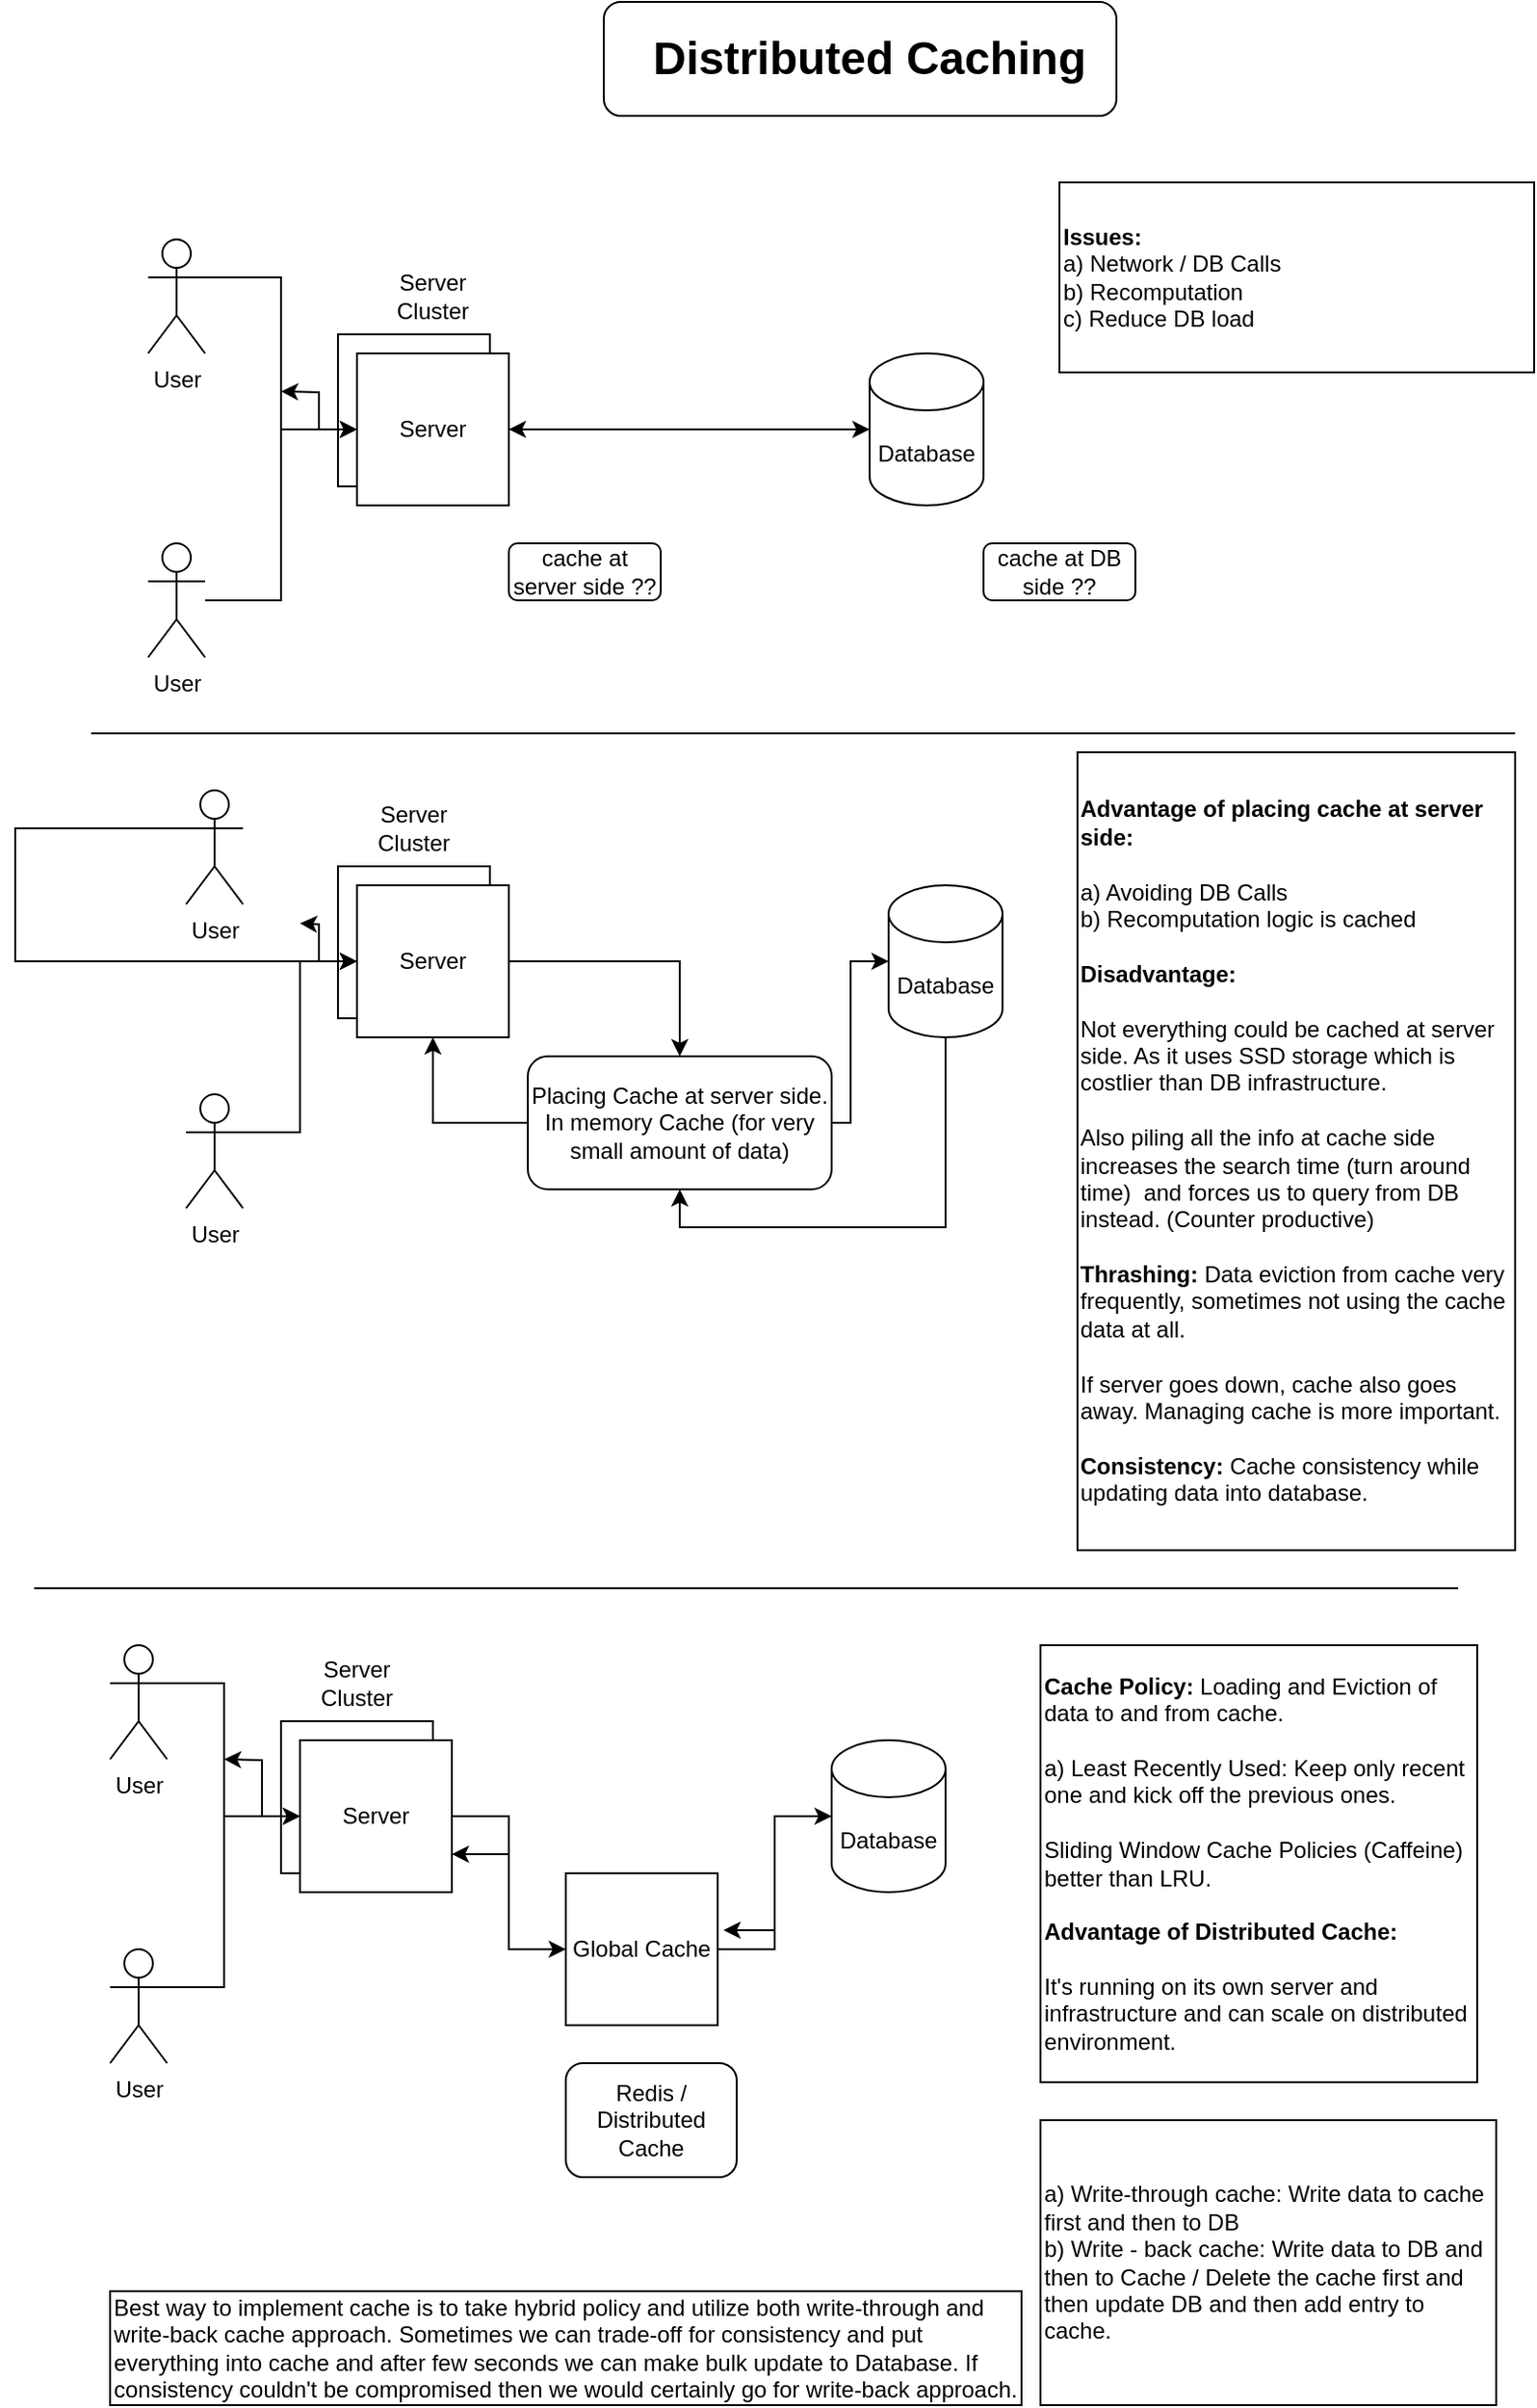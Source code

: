 <mxfile version="15.0.2" type="github">
  <diagram id="5Q_dg1NMchVN03lZyIw9" name="Page-1">
    <mxGraphModel dx="1667" dy="594" grid="1" gridSize="10" guides="1" tooltips="1" connect="1" arrows="1" fold="1" page="1" pageScale="1" pageWidth="850" pageHeight="1100" math="0" shadow="0">
      <root>
        <mxCell id="0" />
        <mxCell id="1" parent="0" />
        <mxCell id="hCv59OU6eYEf9Tw23_Wt-66" value="" style="whiteSpace=wrap;html=1;aspect=fixed;" parent="1" vertex="1">
          <mxGeometry x="160" y="920" width="80" height="80" as="geometry" />
        </mxCell>
        <mxCell id="hCv59OU6eYEf9Tw23_Wt-61" value="" style="whiteSpace=wrap;html=1;aspect=fixed;" parent="1" vertex="1">
          <mxGeometry x="190" y="190" width="80" height="80" as="geometry" />
        </mxCell>
        <mxCell id="hCv59OU6eYEf9Tw23_Wt-60" value="" style="whiteSpace=wrap;html=1;aspect=fixed;" parent="1" vertex="1">
          <mxGeometry x="190" y="470" width="80" height="80" as="geometry" />
        </mxCell>
        <mxCell id="hCv59OU6eYEf9Tw23_Wt-33" value="&lt;b&gt;Issues:&lt;/b&gt;&lt;br&gt;&lt;span&gt;a) Network / DB Calls&lt;/span&gt;&lt;br&gt;&lt;span&gt;b) Recomputation&lt;/span&gt;&lt;br&gt;&lt;span&gt;c) Reduce DB load&lt;/span&gt;" style="rounded=0;whiteSpace=wrap;html=1;align=left;" parent="1" vertex="1">
          <mxGeometry x="570" y="110" width="250" height="100" as="geometry" />
        </mxCell>
        <mxCell id="hCv59OU6eYEf9Tw23_Wt-2" value="" style="rounded=1;whiteSpace=wrap;html=1;" parent="1" vertex="1">
          <mxGeometry x="330" y="15" width="270" height="60" as="geometry" />
        </mxCell>
        <mxCell id="hCv59OU6eYEf9Tw23_Wt-1" value="&lt;h1&gt;Distributed Caching&lt;/h1&gt;" style="text;html=1;strokeColor=none;fillColor=none;align=center;verticalAlign=middle;whiteSpace=wrap;rounded=0;" parent="1" vertex="1">
          <mxGeometry x="320" y="30" width="300" height="30" as="geometry" />
        </mxCell>
        <mxCell id="hCv59OU6eYEf9Tw23_Wt-31" style="edgeStyle=orthogonalEdgeStyle;rounded=0;orthogonalLoop=1;jettySize=auto;html=1;entryX=1;entryY=0.5;entryDx=0;entryDy=0;" parent="1" source="hCv59OU6eYEf9Tw23_Wt-3" target="hCv59OU6eYEf9Tw23_Wt-6" edge="1">
          <mxGeometry relative="1" as="geometry" />
        </mxCell>
        <mxCell id="hCv59OU6eYEf9Tw23_Wt-3" value="Database" style="shape=cylinder3;whiteSpace=wrap;html=1;boundedLbl=1;backgroundOutline=1;size=15;" parent="1" vertex="1">
          <mxGeometry x="470" y="200.01" width="60" height="80" as="geometry" />
        </mxCell>
        <mxCell id="hCv59OU6eYEf9Tw23_Wt-7" style="edgeStyle=orthogonalEdgeStyle;rounded=0;orthogonalLoop=1;jettySize=auto;html=1;exitX=1;exitY=0.333;exitDx=0;exitDy=0;exitPerimeter=0;" parent="1" source="hCv59OU6eYEf9Tw23_Wt-4" target="hCv59OU6eYEf9Tw23_Wt-6" edge="1">
          <mxGeometry relative="1" as="geometry" />
        </mxCell>
        <mxCell id="hCv59OU6eYEf9Tw23_Wt-4" value="User&lt;br&gt;" style="shape=umlActor;verticalLabelPosition=bottom;verticalAlign=top;html=1;" parent="1" vertex="1">
          <mxGeometry x="90" y="140" width="30" height="60" as="geometry" />
        </mxCell>
        <mxCell id="hCv59OU6eYEf9Tw23_Wt-8" style="edgeStyle=orthogonalEdgeStyle;rounded=0;orthogonalLoop=1;jettySize=auto;html=1;" parent="1" source="hCv59OU6eYEf9Tw23_Wt-5" edge="1">
          <mxGeometry relative="1" as="geometry">
            <mxPoint x="200" y="240" as="targetPoint" />
            <Array as="points">
              <mxPoint x="160" y="330" />
              <mxPoint x="160" y="240" />
            </Array>
          </mxGeometry>
        </mxCell>
        <mxCell id="hCv59OU6eYEf9Tw23_Wt-5" value="User" style="shape=umlActor;verticalLabelPosition=bottom;verticalAlign=top;html=1;outlineConnect=0;" parent="1" vertex="1">
          <mxGeometry x="90" y="300" width="30" height="60" as="geometry" />
        </mxCell>
        <mxCell id="hCv59OU6eYEf9Tw23_Wt-11" style="edgeStyle=orthogonalEdgeStyle;rounded=0;orthogonalLoop=1;jettySize=auto;html=1;" parent="1" source="hCv59OU6eYEf9Tw23_Wt-6" edge="1">
          <mxGeometry relative="1" as="geometry">
            <mxPoint x="470" y="240" as="targetPoint" />
          </mxGeometry>
        </mxCell>
        <mxCell id="hCv59OU6eYEf9Tw23_Wt-30" style="edgeStyle=orthogonalEdgeStyle;rounded=0;orthogonalLoop=1;jettySize=auto;html=1;" parent="1" source="hCv59OU6eYEf9Tw23_Wt-6" edge="1">
          <mxGeometry relative="1" as="geometry">
            <mxPoint x="160" y="220" as="targetPoint" />
          </mxGeometry>
        </mxCell>
        <mxCell id="hCv59OU6eYEf9Tw23_Wt-6" value="Server" style="whiteSpace=wrap;html=1;aspect=fixed;" parent="1" vertex="1">
          <mxGeometry x="200" y="200" width="80" height="80" as="geometry" />
        </mxCell>
        <mxCell id="hCv59OU6eYEf9Tw23_Wt-13" value="cache at server side ??" style="rounded=1;whiteSpace=wrap;html=1;" parent="1" vertex="1">
          <mxGeometry x="280" y="300" width="80" height="30" as="geometry" />
        </mxCell>
        <mxCell id="hCv59OU6eYEf9Tw23_Wt-14" value="cache at DB side ??" style="rounded=1;whiteSpace=wrap;html=1;" parent="1" vertex="1">
          <mxGeometry x="530" y="300" width="80" height="30" as="geometry" />
        </mxCell>
        <mxCell id="hCv59OU6eYEf9Tw23_Wt-94" style="edgeStyle=orthogonalEdgeStyle;rounded=0;orthogonalLoop=1;jettySize=auto;html=1;entryX=0.5;entryY=1;entryDx=0;entryDy=0;exitX=0.5;exitY=1;exitDx=0;exitDy=0;exitPerimeter=0;" parent="1" source="hCv59OU6eYEf9Tw23_Wt-15" target="hCv59OU6eYEf9Tw23_Wt-48" edge="1">
          <mxGeometry relative="1" as="geometry" />
        </mxCell>
        <mxCell id="hCv59OU6eYEf9Tw23_Wt-15" value="Database" style="shape=cylinder3;whiteSpace=wrap;html=1;boundedLbl=1;backgroundOutline=1;size=15;" parent="1" vertex="1">
          <mxGeometry x="480" y="480" width="60" height="80" as="geometry" />
        </mxCell>
        <mxCell id="hCv59OU6eYEf9Tw23_Wt-49" style="edgeStyle=orthogonalEdgeStyle;rounded=0;orthogonalLoop=1;jettySize=auto;html=1;entryX=0.5;entryY=0;entryDx=0;entryDy=0;" parent="1" source="hCv59OU6eYEf9Tw23_Wt-21" target="hCv59OU6eYEf9Tw23_Wt-48" edge="1">
          <mxGeometry relative="1" as="geometry" />
        </mxCell>
        <mxCell id="hCv59OU6eYEf9Tw23_Wt-86" style="edgeStyle=orthogonalEdgeStyle;rounded=0;orthogonalLoop=1;jettySize=auto;html=1;" parent="1" source="hCv59OU6eYEf9Tw23_Wt-21" edge="1">
          <mxGeometry relative="1" as="geometry">
            <mxPoint x="170" y="500" as="targetPoint" />
          </mxGeometry>
        </mxCell>
        <mxCell id="hCv59OU6eYEf9Tw23_Wt-21" value="Server" style="whiteSpace=wrap;html=1;aspect=fixed;" parent="1" vertex="1">
          <mxGeometry x="200" y="480" width="80" height="80" as="geometry" />
        </mxCell>
        <mxCell id="hCv59OU6eYEf9Tw23_Wt-34" style="edgeStyle=orthogonalEdgeStyle;rounded=0;orthogonalLoop=1;jettySize=auto;html=1;entryX=1.038;entryY=0.375;entryDx=0;entryDy=0;entryPerimeter=0;" parent="1" source="hCv59OU6eYEf9Tw23_Wt-35" target="hCv59OU6eYEf9Tw23_Wt-45" edge="1">
          <mxGeometry relative="1" as="geometry">
            <Array as="points">
              <mxPoint x="420" y="970" />
              <mxPoint x="420" y="1030" />
            </Array>
          </mxGeometry>
        </mxCell>
        <mxCell id="hCv59OU6eYEf9Tw23_Wt-35" value="Database" style="shape=cylinder3;whiteSpace=wrap;html=1;boundedLbl=1;backgroundOutline=1;size=15;" parent="1" vertex="1">
          <mxGeometry x="450" y="930" width="60" height="80" as="geometry" />
        </mxCell>
        <mxCell id="hCv59OU6eYEf9Tw23_Wt-37" value="User" style="shape=umlActor;verticalLabelPosition=bottom;verticalAlign=top;html=1;" parent="1" vertex="1">
          <mxGeometry x="70" y="1040" width="30" height="60" as="geometry" />
        </mxCell>
        <mxCell id="hCv59OU6eYEf9Tw23_Wt-38" style="edgeStyle=orthogonalEdgeStyle;rounded=0;orthogonalLoop=1;jettySize=auto;html=1;" parent="1" edge="1">
          <mxGeometry relative="1" as="geometry">
            <mxPoint x="170" y="970" as="targetPoint" />
            <Array as="points">
              <mxPoint x="130" y="1060" />
              <mxPoint x="130" y="970" />
            </Array>
            <mxPoint x="90" y="1060" as="sourcePoint" />
          </mxGeometry>
        </mxCell>
        <mxCell id="hCv59OU6eYEf9Tw23_Wt-40" style="edgeStyle=orthogonalEdgeStyle;rounded=0;orthogonalLoop=1;jettySize=auto;html=1;entryX=0;entryY=0.5;entryDx=0;entryDy=0;" parent="1" source="hCv59OU6eYEf9Tw23_Wt-42" target="hCv59OU6eYEf9Tw23_Wt-45" edge="1">
          <mxGeometry relative="1" as="geometry" />
        </mxCell>
        <mxCell id="hCv59OU6eYEf9Tw23_Wt-74" style="edgeStyle=orthogonalEdgeStyle;rounded=0;orthogonalLoop=1;jettySize=auto;html=1;" parent="1" source="hCv59OU6eYEf9Tw23_Wt-42" edge="1">
          <mxGeometry relative="1" as="geometry">
            <mxPoint x="130" y="940" as="targetPoint" />
          </mxGeometry>
        </mxCell>
        <mxCell id="hCv59OU6eYEf9Tw23_Wt-42" value="Server" style="whiteSpace=wrap;html=1;aspect=fixed;" parent="1" vertex="1">
          <mxGeometry x="170" y="930" width="80" height="80" as="geometry" />
        </mxCell>
        <mxCell id="hCv59OU6eYEf9Tw23_Wt-43" style="edgeStyle=orthogonalEdgeStyle;rounded=0;orthogonalLoop=1;jettySize=auto;html=1;entryX=0;entryY=0.5;entryDx=0;entryDy=0;entryPerimeter=0;" parent="1" source="hCv59OU6eYEf9Tw23_Wt-45" target="hCv59OU6eYEf9Tw23_Wt-35" edge="1">
          <mxGeometry relative="1" as="geometry" />
        </mxCell>
        <mxCell id="hCv59OU6eYEf9Tw23_Wt-44" style="edgeStyle=orthogonalEdgeStyle;rounded=0;orthogonalLoop=1;jettySize=auto;html=1;entryX=1;entryY=0.75;entryDx=0;entryDy=0;" parent="1" source="hCv59OU6eYEf9Tw23_Wt-45" target="hCv59OU6eYEf9Tw23_Wt-42" edge="1">
          <mxGeometry relative="1" as="geometry" />
        </mxCell>
        <mxCell id="hCv59OU6eYEf9Tw23_Wt-45" value="Global Cache" style="whiteSpace=wrap;html=1;aspect=fixed;" parent="1" vertex="1">
          <mxGeometry x="310" y="1000" width="80" height="80" as="geometry" />
        </mxCell>
        <mxCell id="hCv59OU6eYEf9Tw23_Wt-46" value="Redis / Distributed Cache" style="rounded=1;whiteSpace=wrap;html=1;" parent="1" vertex="1">
          <mxGeometry x="310" y="1100" width="90" height="60" as="geometry" />
        </mxCell>
        <mxCell id="hCv59OU6eYEf9Tw23_Wt-47" value="&lt;b&gt;Cache Policy:&amp;nbsp;&lt;/b&gt;Loading and Eviction of data to and from cache.&amp;nbsp;&lt;br&gt;&lt;br&gt;a) Least Recently Used: Keep only recent one and kick off the previous ones.&lt;br&gt;&lt;br&gt;Sliding Window Cache Policies (Caffeine) better than LRU.&lt;br&gt;&lt;br&gt;&lt;b&gt;Advantage of Distributed Cache:&lt;br&gt;&lt;/b&gt;&lt;br&gt;It&#39;s running on its own server and infrastructure and can scale on distributed environment." style="whiteSpace=wrap;html=1;aspect=fixed;align=left;" parent="1" vertex="1">
          <mxGeometry x="560" y="880" width="230" height="230" as="geometry" />
        </mxCell>
        <mxCell id="hCv59OU6eYEf9Tw23_Wt-50" style="edgeStyle=orthogonalEdgeStyle;rounded=0;orthogonalLoop=1;jettySize=auto;html=1;entryX=0.5;entryY=1;entryDx=0;entryDy=0;" parent="1" source="hCv59OU6eYEf9Tw23_Wt-48" target="hCv59OU6eYEf9Tw23_Wt-21" edge="1">
          <mxGeometry relative="1" as="geometry" />
        </mxCell>
        <mxCell id="hCv59OU6eYEf9Tw23_Wt-91" style="edgeStyle=orthogonalEdgeStyle;rounded=0;orthogonalLoop=1;jettySize=auto;html=1;entryX=0;entryY=0.5;entryDx=0;entryDy=0;entryPerimeter=0;" parent="1" source="hCv59OU6eYEf9Tw23_Wt-48" target="hCv59OU6eYEf9Tw23_Wt-15" edge="1">
          <mxGeometry relative="1" as="geometry">
            <Array as="points">
              <mxPoint x="460" y="605" />
              <mxPoint x="460" y="520" />
            </Array>
          </mxGeometry>
        </mxCell>
        <mxCell id="hCv59OU6eYEf9Tw23_Wt-48" value="Placing Cache at server side. In memory Cache (for very small amount of data)" style="rounded=1;whiteSpace=wrap;html=1;" parent="1" vertex="1">
          <mxGeometry x="290" y="570" width="160" height="70" as="geometry" />
        </mxCell>
        <mxCell id="hCv59OU6eYEf9Tw23_Wt-54" value="&lt;b&gt;Advantage of placing cache at server side:&lt;br&gt;&lt;br&gt;&lt;/b&gt;a) Avoiding DB Calls&lt;br&gt;b) Recomputation logic is cached&lt;br&gt;&lt;br&gt;&lt;b&gt;Disadvantage:&lt;br&gt;&lt;/b&gt;&lt;br&gt;Not everything could be cached at server side. As it uses SSD storage which is costlier than DB infrastructure.&amp;nbsp;&lt;br&gt;&lt;br&gt;Also piling all the info at cache side increases the search time (turn around time)&amp;nbsp; and forces us to query from DB instead. (Counter productive)&lt;br&gt;&lt;br&gt;&lt;b&gt;Thrashing:&lt;/b&gt; Data eviction from cache very frequently, sometimes not using the cache data at all.&lt;br&gt;&lt;br&gt;If server goes down, cache also goes away. Managing cache is more important.&lt;br&gt;&lt;br&gt;&lt;b&gt;Consistency:&lt;/b&gt; Cache consistency while updating data into database." style="rounded=0;whiteSpace=wrap;html=1;align=left;" parent="1" vertex="1">
          <mxGeometry x="579.47" y="410" width="230.53" height="420" as="geometry" />
        </mxCell>
        <mxCell id="hCv59OU6eYEf9Tw23_Wt-55" value="" style="endArrow=none;html=1;" parent="1" edge="1">
          <mxGeometry width="50" height="50" relative="1" as="geometry">
            <mxPoint x="60" y="400" as="sourcePoint" />
            <mxPoint x="810" y="400" as="targetPoint" />
          </mxGeometry>
        </mxCell>
        <mxCell id="hCv59OU6eYEf9Tw23_Wt-56" value="" style="endArrow=none;html=1;" parent="1" edge="1">
          <mxGeometry width="50" height="50" relative="1" as="geometry">
            <mxPoint x="30" y="850" as="sourcePoint" />
            <mxPoint x="780" y="850" as="targetPoint" />
          </mxGeometry>
        </mxCell>
        <mxCell id="hCv59OU6eYEf9Tw23_Wt-62" value="Server Cluster" style="text;html=1;strokeColor=none;fillColor=none;align=center;verticalAlign=middle;whiteSpace=wrap;rounded=0;" parent="1" vertex="1">
          <mxGeometry x="210" y="160" width="60" height="20" as="geometry" />
        </mxCell>
        <mxCell id="hCv59OU6eYEf9Tw23_Wt-63" value="Server Cluster" style="text;html=1;strokeColor=none;fillColor=none;align=center;verticalAlign=middle;whiteSpace=wrap;rounded=0;" parent="1" vertex="1">
          <mxGeometry x="200" y="440" width="60" height="20" as="geometry" />
        </mxCell>
        <mxCell id="hCv59OU6eYEf9Tw23_Wt-64" value="Server Cluster" style="text;html=1;strokeColor=none;fillColor=none;align=center;verticalAlign=middle;whiteSpace=wrap;rounded=0;" parent="1" vertex="1">
          <mxGeometry x="170" y="890" width="60" height="20" as="geometry" />
        </mxCell>
        <mxCell id="hCv59OU6eYEf9Tw23_Wt-67" style="edgeStyle=orthogonalEdgeStyle;rounded=0;orthogonalLoop=1;jettySize=auto;html=1;exitX=0.5;exitY=1;exitDx=0;exitDy=0;" parent="1" source="hCv59OU6eYEf9Tw23_Wt-64" target="hCv59OU6eYEf9Tw23_Wt-64" edge="1">
          <mxGeometry relative="1" as="geometry" />
        </mxCell>
        <mxCell id="hCv59OU6eYEf9Tw23_Wt-73" style="edgeStyle=orthogonalEdgeStyle;rounded=0;orthogonalLoop=1;jettySize=auto;html=1;entryX=0;entryY=0.5;entryDx=0;entryDy=0;" parent="1" source="hCv59OU6eYEf9Tw23_Wt-70" target="hCv59OU6eYEf9Tw23_Wt-42" edge="1">
          <mxGeometry relative="1" as="geometry">
            <Array as="points">
              <mxPoint x="130" y="900" />
              <mxPoint x="130" y="970" />
            </Array>
          </mxGeometry>
        </mxCell>
        <mxCell id="hCv59OU6eYEf9Tw23_Wt-70" value="User" style="shape=umlActor;verticalLabelPosition=bottom;verticalAlign=top;html=1;" parent="1" vertex="1">
          <mxGeometry x="70" y="880" width="30" height="60" as="geometry" />
        </mxCell>
        <mxCell id="hCv59OU6eYEf9Tw23_Wt-84" style="edgeStyle=orthogonalEdgeStyle;rounded=0;orthogonalLoop=1;jettySize=auto;html=1;entryX=0;entryY=0.5;entryDx=0;entryDy=0;" parent="1" source="hCv59OU6eYEf9Tw23_Wt-76" target="hCv59OU6eYEf9Tw23_Wt-21" edge="1">
          <mxGeometry relative="1" as="geometry">
            <Array as="points">
              <mxPoint x="170" y="610" />
              <mxPoint x="170" y="520" />
            </Array>
          </mxGeometry>
        </mxCell>
        <mxCell id="hCv59OU6eYEf9Tw23_Wt-76" value="User" style="shape=umlActor;verticalLabelPosition=bottom;verticalAlign=top;html=1;" parent="1" vertex="1">
          <mxGeometry x="110" y="590" width="30" height="60" as="geometry" />
        </mxCell>
        <mxCell id="hCv59OU6eYEf9Tw23_Wt-82" value="" style="edgeStyle=orthogonalEdgeStyle;rounded=0;orthogonalLoop=1;jettySize=auto;html=1;entryX=0;entryY=0.5;entryDx=0;entryDy=0;" parent="1" source="hCv59OU6eYEf9Tw23_Wt-79" target="hCv59OU6eYEf9Tw23_Wt-21" edge="1">
          <mxGeometry relative="1" as="geometry">
            <Array as="points">
              <mxPoint x="20" y="450" />
              <mxPoint x="20" y="520" />
            </Array>
          </mxGeometry>
        </mxCell>
        <mxCell id="hCv59OU6eYEf9Tw23_Wt-79" value="User" style="shape=umlActor;verticalLabelPosition=bottom;verticalAlign=top;html=1;" parent="1" vertex="1">
          <mxGeometry x="110" y="430" width="30" height="60" as="geometry" />
        </mxCell>
        <mxCell id="hCv59OU6eYEf9Tw23_Wt-100" value="a) Write-through cache: Write data to cache first and then to DB&lt;br&gt;b) Write - back cache: Write data to DB and then to Cache / Delete the cache first and then update DB and then add entry to cache.&amp;nbsp;" style="rounded=0;whiteSpace=wrap;html=1;align=left;" parent="1" vertex="1">
          <mxGeometry x="560" y="1130" width="240" height="150" as="geometry" />
        </mxCell>
        <mxCell id="hCv59OU6eYEf9Tw23_Wt-101" value="Best way to implement cache is to take hybrid policy and utilize both write-through and write-back cache approach. Sometimes we can trade-off for consistency and put everything into cache and after few seconds we can make bulk update to Database. If consistency couldn&#39;t be compromised then we would certainly go for write-back approach." style="rounded=0;whiteSpace=wrap;html=1;align=left;" parent="1" vertex="1">
          <mxGeometry x="70" y="1220" width="480" height="60" as="geometry" />
        </mxCell>
      </root>
    </mxGraphModel>
  </diagram>
</mxfile>

